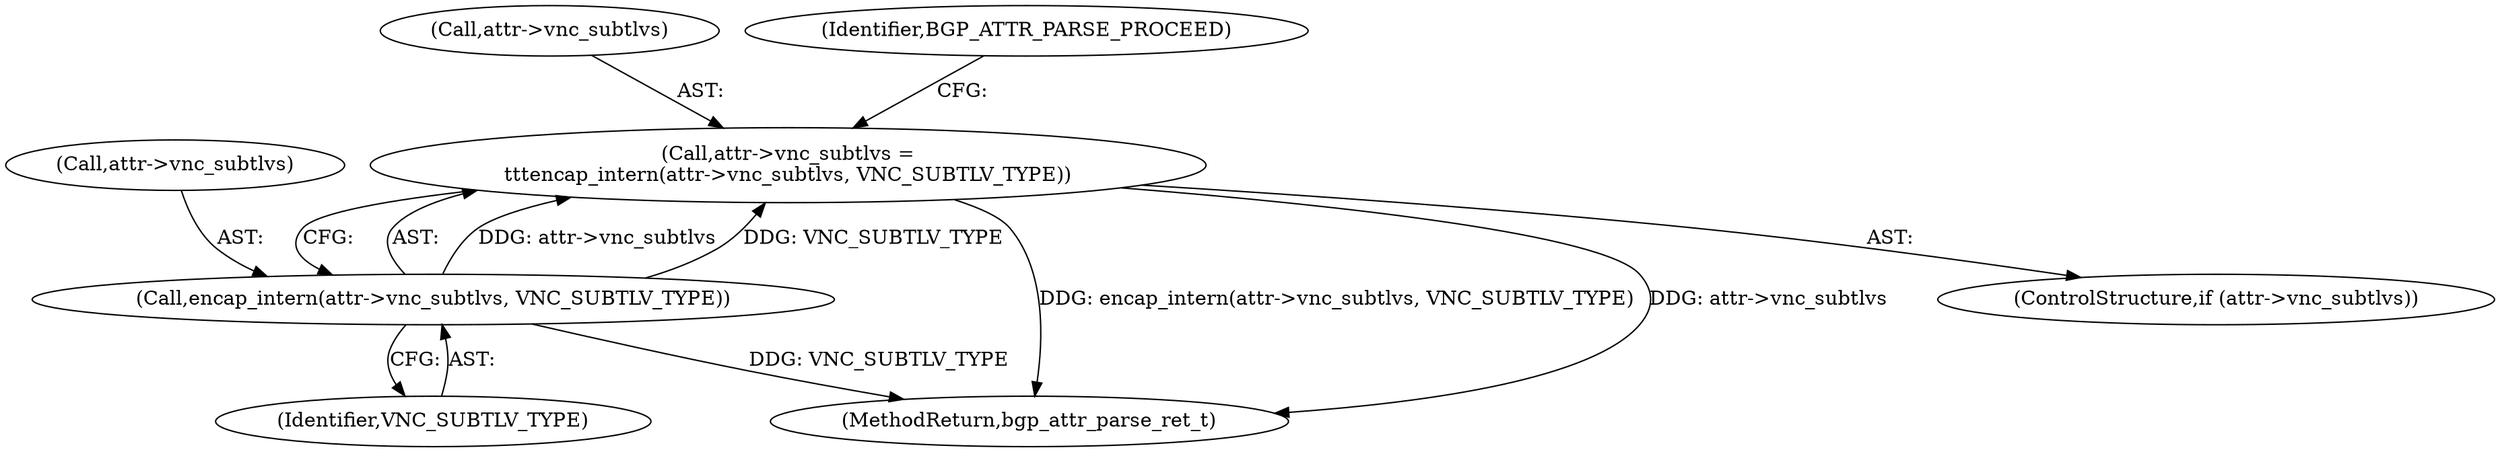 digraph "0_frr_943d595a018e69b550db08cccba1d0778a86705a@pointer" {
"1000785" [label="(Call,attr->vnc_subtlvs =\n\t\t\tencap_intern(attr->vnc_subtlvs, VNC_SUBTLV_TYPE))"];
"1000789" [label="(Call,encap_intern(attr->vnc_subtlvs, VNC_SUBTLV_TYPE))"];
"1000789" [label="(Call,encap_intern(attr->vnc_subtlvs, VNC_SUBTLV_TYPE))"];
"1000786" [label="(Call,attr->vnc_subtlvs)"];
"1000790" [label="(Call,attr->vnc_subtlvs)"];
"1000795" [label="(Identifier,BGP_ATTR_PARSE_PROCEED)"];
"1000781" [label="(ControlStructure,if (attr->vnc_subtlvs))"];
"1000793" [label="(Identifier,VNC_SUBTLV_TYPE)"];
"1000796" [label="(MethodReturn,bgp_attr_parse_ret_t)"];
"1000785" [label="(Call,attr->vnc_subtlvs =\n\t\t\tencap_intern(attr->vnc_subtlvs, VNC_SUBTLV_TYPE))"];
"1000785" -> "1000781"  [label="AST: "];
"1000785" -> "1000789"  [label="CFG: "];
"1000786" -> "1000785"  [label="AST: "];
"1000789" -> "1000785"  [label="AST: "];
"1000795" -> "1000785"  [label="CFG: "];
"1000785" -> "1000796"  [label="DDG: encap_intern(attr->vnc_subtlvs, VNC_SUBTLV_TYPE)"];
"1000785" -> "1000796"  [label="DDG: attr->vnc_subtlvs"];
"1000789" -> "1000785"  [label="DDG: attr->vnc_subtlvs"];
"1000789" -> "1000785"  [label="DDG: VNC_SUBTLV_TYPE"];
"1000789" -> "1000793"  [label="CFG: "];
"1000790" -> "1000789"  [label="AST: "];
"1000793" -> "1000789"  [label="AST: "];
"1000789" -> "1000796"  [label="DDG: VNC_SUBTLV_TYPE"];
}
